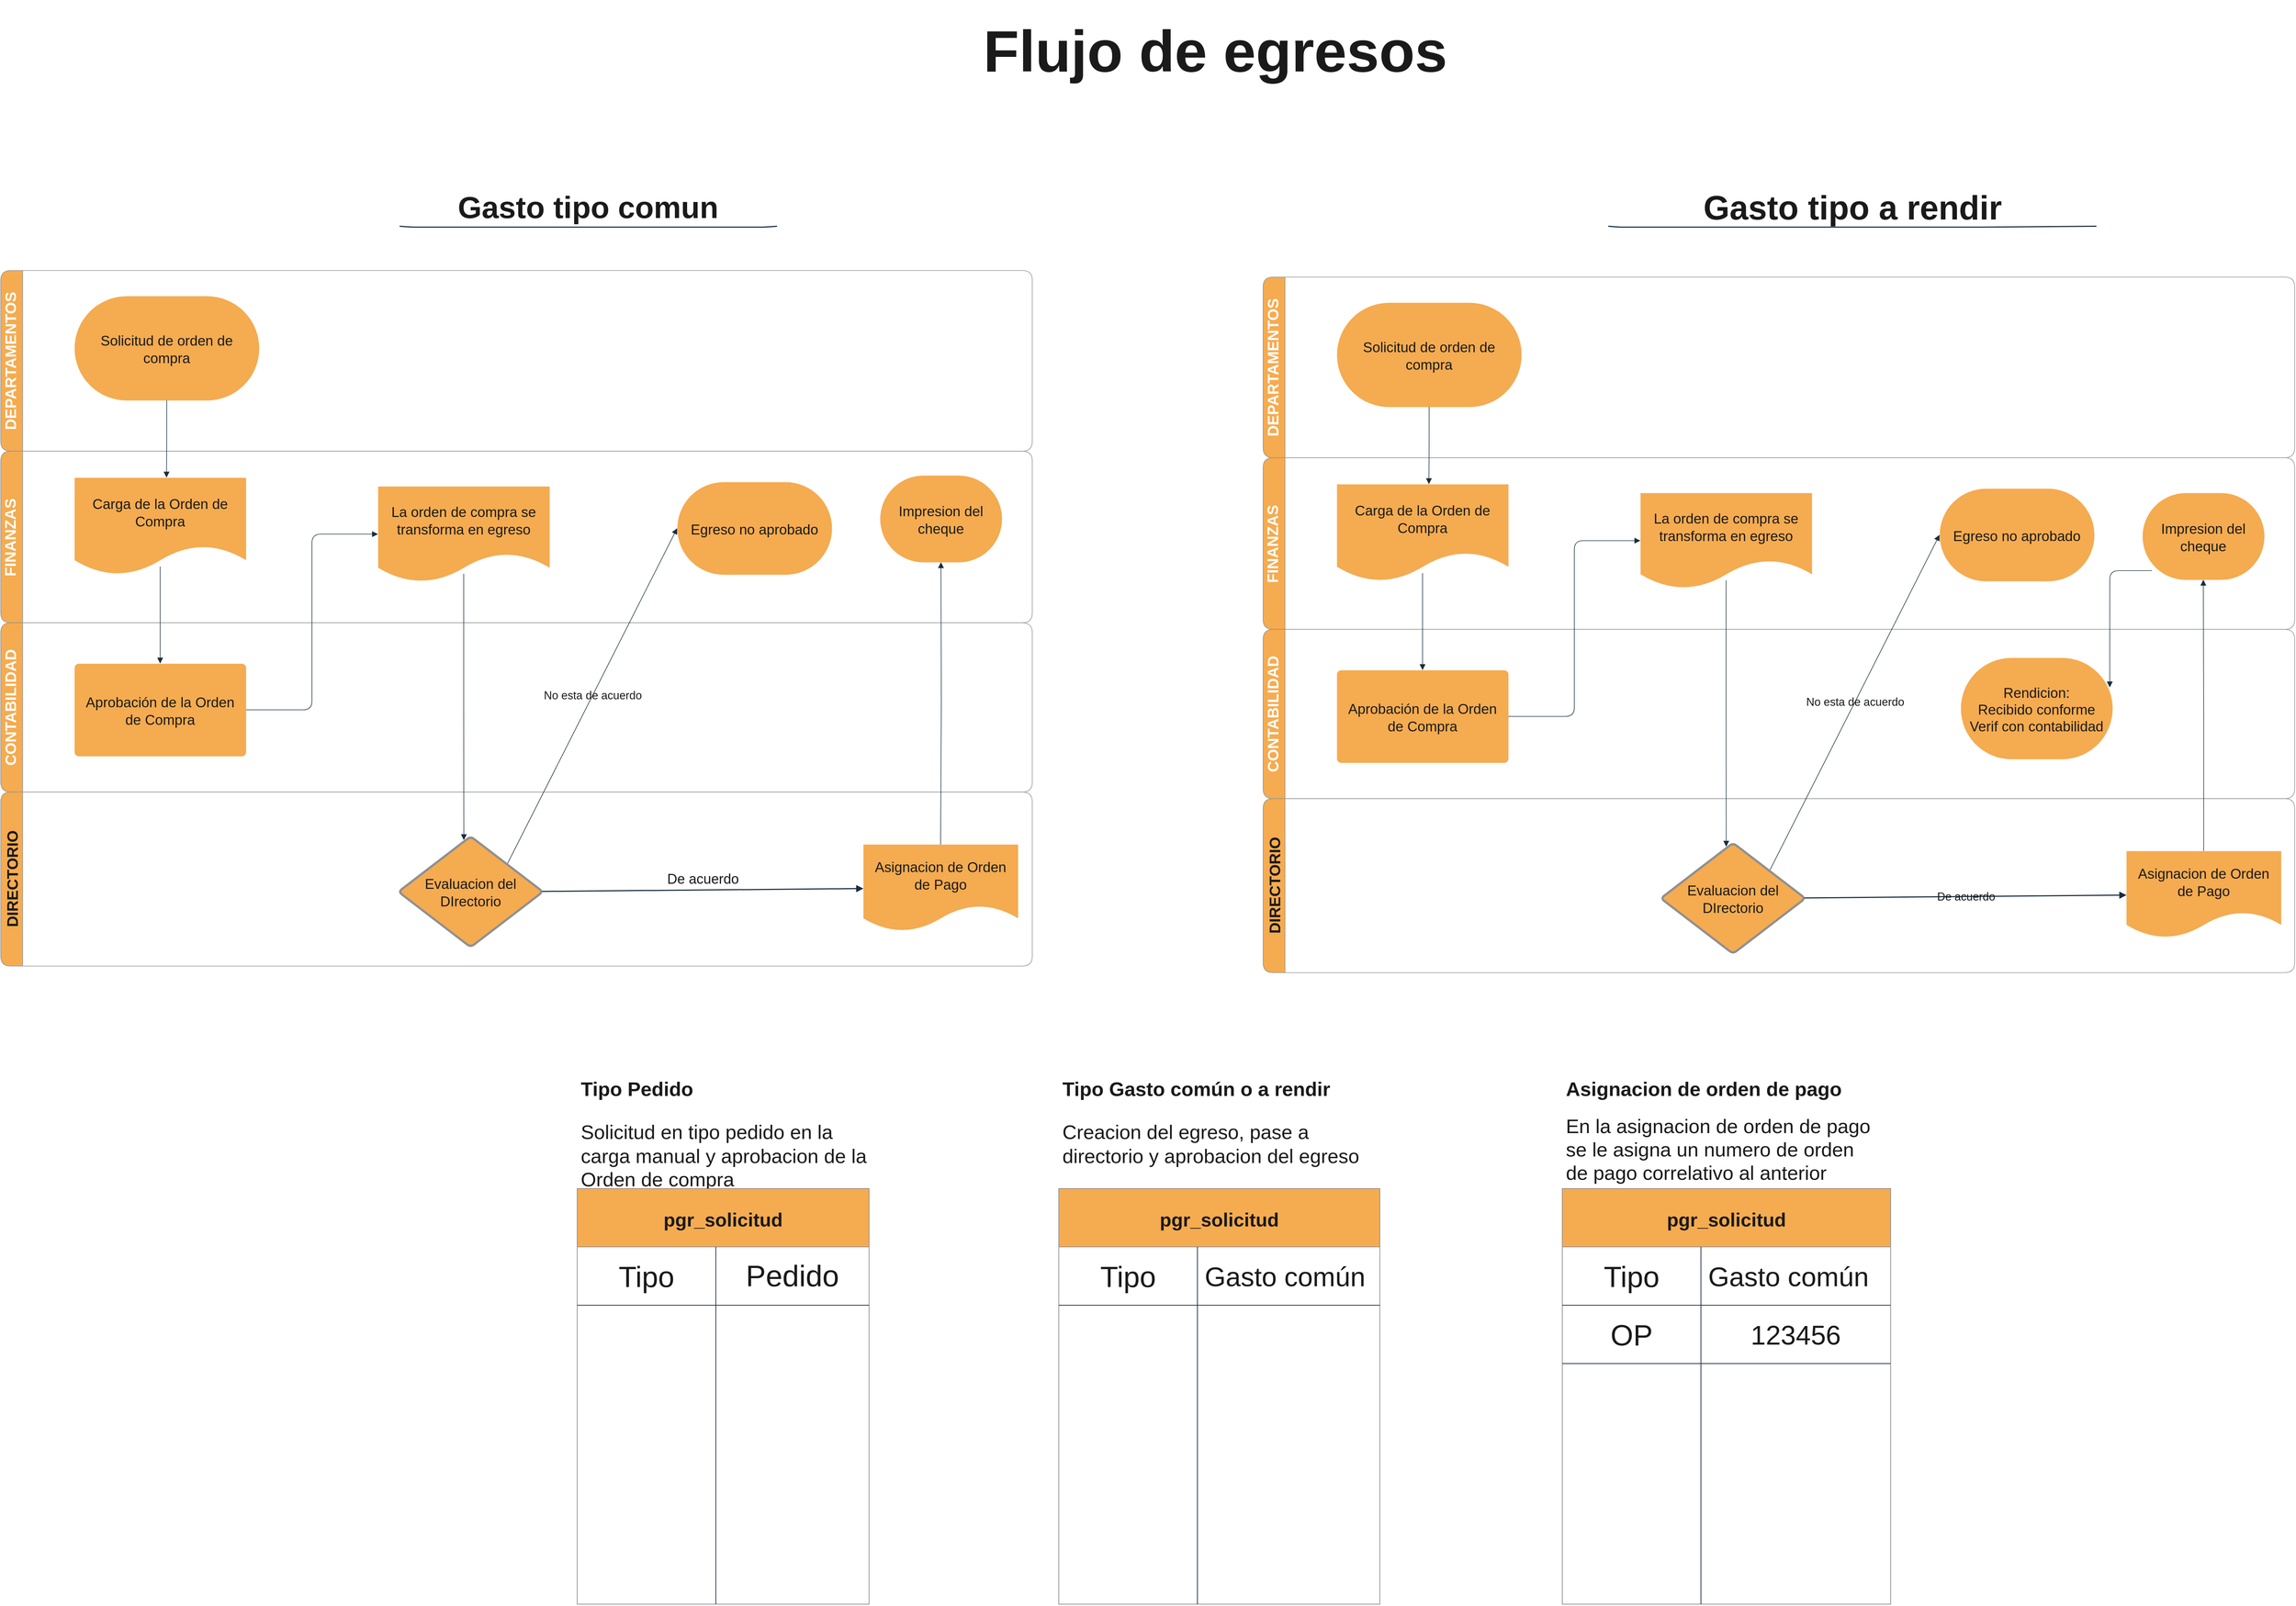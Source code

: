 <mxfile version="21.6.3" type="github">
  <diagram name="Página-1" id="BM4kuA0YTS-aY_uxuuMH">
    <mxGraphModel dx="2607" dy="1353" grid="1" gridSize="10" guides="1" tooltips="1" connect="1" arrows="1" fold="1" page="1" pageScale="1" pageWidth="3300" pageHeight="2339" math="0" shadow="0">
      <root>
        <mxCell id="0" />
        <mxCell id="1" parent="0" />
        <mxCell id="B9pSejlT_fcjAbJDnqTf-97" value="" style="html=1;jettySize=18;whiteSpace=wrap;fontSize=11.6;fontFamily=Helvetica;fontColor=default;strokeColor=#182E3E;strokeOpacity=100;strokeWidth=0.8;rounded=1;arcSize=24;edgeStyle=orthogonalEdgeStyle;startArrow=none;endArrow=block;endFill=1;exitX=0.5;exitY=0.994;exitPerimeter=0;entryX=0.5;entryY=0.994;entryPerimeter=0;lucidId=p99yn5SyXCI1;labelBackgroundColor=none;" parent="1" edge="1">
          <mxGeometry width="100" height="100" relative="1" as="geometry">
            <Array as="points" />
            <mxPoint x="430.5" y="1039.298" as="targetPoint" />
          </mxGeometry>
        </mxCell>
        <mxCell id="B9pSejlT_fcjAbJDnqTf-98" value="Saldo alto" style="text;html=1;resizable=0;labelBackgroundColor=none;align=center;verticalAlign=middle;fontColor=#1A1A1A;fontSize=11.6;rounded=1;" parent="B9pSejlT_fcjAbJDnqTf-97" vertex="1">
          <mxGeometry relative="1" as="geometry" />
        </mxCell>
        <UserObject label="Gasto tipo comun" placeholders="1" id="B9pSejlT_fcjAbJDnqTf-113">
          <mxCell style="html=1;overflow=block;blockSpacing=1;whiteSpace=wrap;fontSize=42;fontColor=#1A1A1A;fontStyle=1;align=center;spacingLeft=12;spacingRight=12;spacing=3.8;strokeOpacity=0;fillOpacity=0;rounded=1;absoluteArcSize=1;arcSize=12;fillColor=#F5AB50;strokeWidth=1.5;lucidId=.8Prr7tWxnag;labelBackgroundColor=none;strokeColor=#909090;" parent="1" vertex="1">
            <mxGeometry x="520" y="300" width="690" height="70" as="geometry" />
          </mxCell>
        </UserObject>
        <mxCell id="B9pSejlT_fcjAbJDnqTf-114" value="" style="html=1;jettySize=18;whiteSpace=wrap;fontSize=13;fontFamily=Helvetica;strokeColor=#182E3E;strokeOpacity=100;strokeWidth=1.5;rounded=1;startArrow=none;endArrow=none;exitX=0.012;exitY=0.967;exitPerimeter=0;entryX=0.988;entryY=0.967;entryPerimeter=0;lucidId=.8Pr2ppdx.L0;labelBackgroundColor=none;fontColor=default;" parent="1" edge="1">
          <mxGeometry width="100" height="100" relative="1" as="geometry">
            <Array as="points">
              <mxPoint x="622.5" y="361.31" generated="1" />
              <mxPoint x="1107.5" y="361.31" generated="1" />
            </Array>
            <mxPoint x="606.36" y="360.0" as="sourcePoint" />
            <mxPoint x="1123.64" y="360.0" as="targetPoint" />
          </mxGeometry>
        </mxCell>
        <mxCell id="B9pSejlT_fcjAbJDnqTf-120" value="" style="fillColor=none;strokeColor=none;pointerEvents=0;fontStyle=0;html=1;whiteSpace=wrap;container=1;collapsible=0;childLayout=stackLayout;resizeParent=1;dropTarget=0;horizontalStack=0;fontSize=13;spacing=0;strokeOpacity=100;fillOpacity=100;horizontal=0;strokeWidth=0.8;labelBackgroundColor=none;fontColor=#1A1A1A;rounded=1;" parent="1" vertex="1">
          <mxGeometry x="60" y="421" width="1413.676" height="953.902" isRotated="1" as="geometry" />
        </mxCell>
        <mxCell id="B9pSejlT_fcjAbJDnqTf-121" value="&lt;div style=&quot;display: flex; justify-content: center; text-align: center; align-items: baseline; font-size: 0; line-height: 1.25;margin-top: -2px;&quot;&gt;&lt;span&gt;&lt;span style=&quot;font-size:21.2px;color:#ffffff;font-weight: bold;text-transform: uppercase;&quot;&gt;DEPARTAMENTOS&lt;/span&gt;&lt;/span&gt;&lt;/div&gt;" style="swimlane;html=1;whiteSpace=wrap;container=1;connectable=0;collapsible=0;fontStyle=0;startSize=30;dropTarget=0;rounded=1;horizontal=0;overflow=block;blockSpacing=1;spacing=0;strokeColor=#909090;strokeOpacity=100;fillOpacity=100;fillColor=#F5AB50;strokeWidth=0.8;fontSize=13;labelBackgroundColor=none;fontColor=#1A1A1A;" parent="B9pSejlT_fcjAbJDnqTf-120" vertex="1">
          <mxGeometry width="1413.676" height="247.731" as="geometry" />
        </mxCell>
        <mxCell id="B9pSejlT_fcjAbJDnqTf-122" value="&lt;div style=&quot;display: flex; justify-content: center; text-align: center; align-items: baseline; font-size: 0; line-height: 1.25;margin-top: -2px;&quot;&gt;&lt;span&gt;&lt;span style=&quot;font-size:21.2px;color:#ffffff;font-weight: bold;text-transform: uppercase;&quot;&gt;FINANZAS&lt;/span&gt;&lt;/span&gt;&lt;/div&gt;" style="swimlane;html=1;whiteSpace=wrap;container=1;connectable=0;collapsible=0;fontStyle=0;startSize=30;dropTarget=0;rounded=1;horizontal=0;overflow=block;blockSpacing=1;spacing=0;strokeColor=#909090;strokeOpacity=100;fillOpacity=100;fillColor=#F5AB50;strokeWidth=0.8;fontSize=13;labelBackgroundColor=none;fontColor=#1A1A1A;" parent="B9pSejlT_fcjAbJDnqTf-120" vertex="1">
          <mxGeometry y="247.731" width="1413.676" height="235.39" as="geometry" />
        </mxCell>
        <mxCell id="B9pSejlT_fcjAbJDnqTf-123" value="&lt;div style=&quot;display: flex; justify-content: center; text-align: center; align-items: baseline; font-size: 0; line-height: 1.25;margin-top: -2px;&quot;&gt;&lt;span&gt;&lt;span style=&quot;font-size:21.2px;color:#ffffff;font-weight: bold;text-transform: uppercase;&quot;&gt;CONTABILIDAD&lt;/span&gt;&lt;/span&gt;&lt;/div&gt;" style="swimlane;html=1;whiteSpace=wrap;container=1;connectable=0;collapsible=0;fontStyle=0;startSize=30;dropTarget=0;rounded=1;horizontal=0;overflow=block;blockSpacing=1;spacing=0;strokeColor=#909090;strokeOpacity=100;fillOpacity=100;fillColor=#F5AB50;strokeWidth=0.8;fontSize=13;labelBackgroundColor=none;fontColor=#1A1A1A;" parent="B9pSejlT_fcjAbJDnqTf-120" vertex="1">
          <mxGeometry y="483.121" width="1413.676" height="232.121" as="geometry" />
        </mxCell>
        <mxCell id="B9pSejlT_fcjAbJDnqTf-124" value="DIRECTORIO" style="swimlane;html=1;whiteSpace=wrap;container=1;connectable=0;collapsible=0;startSize=30;dropTarget=0;rounded=1;horizontal=0;spacing=0;strokeColor=#909090;strokeOpacity=100;fillOpacity=100;fillColor=#F5AB50;strokeWidth=0.8;fontSize=21.2;fontColor=#1A1A1A;fontStyle=1;labelBackgroundColor=none;" parent="B9pSejlT_fcjAbJDnqTf-120" vertex="1">
          <mxGeometry y="715.243" width="1413.676" height="238.66" as="geometry" />
        </mxCell>
        <UserObject label="Solicitud de orden de compra" Notes="Para pasar debe de contar con 3 presupuestos, y factura a aprobar" id="B9pSejlT_fcjAbJDnqTf-125">
          <mxCell style="html=1;overflow=block;blockSpacing=1;whiteSpace=wrap;rounded=1;arcSize=50;fontSize=19.3;fontFamily=Helvetica;fontColor=#1A1A1A;align=center;spacingLeft=9.7;spacingRight=9.7;spacingTop=2.8;spacing=4.2;strokeOpacity=0;fillOpacity=100;fillColor=#F5AB50;strokeWidth=1.5;lucidId=p99yeNLxV9I7;labelBackgroundColor=none;strokeColor=#909090;" parent="1" vertex="1">
            <mxGeometry x="161" y="456" width="253" height="143" as="geometry" />
          </mxCell>
        </UserObject>
        <mxCell id="B9pSejlT_fcjAbJDnqTf-126" value="Carga de la Orden de Compra" style="html=1;overflow=block;blockSpacing=1;whiteSpace=wrap;shape=document;boundedLbl=1;fontSize=19.3;fontFamily=Helvetica;fontColor=#1A1A1A;spacingLeft=9.7;spacingRight=9.7;spacingTop=2.8;spacing=4.2;strokeOpacity=0;fillOpacity=100;rounded=1;absoluteArcSize=1;arcSize=12;fillColor=#F5AB50;strokeWidth=1.5;lucidId=p99y0ZCjTqhS;labelBackgroundColor=none;strokeColor=#909090;" parent="1" vertex="1">
          <mxGeometry x="161" y="705" width="235" height="133" as="geometry" />
        </mxCell>
        <mxCell id="B9pSejlT_fcjAbJDnqTf-127" value="Evaluacion del DIrectorio" style="html=1;overflow=block;blockSpacing=1;whiteSpace=wrap;rhombus;fontSize=19.3;fontFamily=Helvetica;fontColor=#1A1A1A;spacingLeft=9.7;spacingRight=9.7;spacingTop=2.8;spacing=4.2;strokeColor=#909090;strokeOpacity=100;fillOpacity=100;rounded=1;absoluteArcSize=1;arcSize=12;fillColor=#F5AB50;strokeWidth=3;lucidId=p99ytN0t~oAB;labelBackgroundColor=none;" parent="1" vertex="1">
          <mxGeometry x="605" y="1197" width="198" height="152" as="geometry" />
        </mxCell>
        <mxCell id="B9pSejlT_fcjAbJDnqTf-128" value="" style="html=1;jettySize=18;whiteSpace=wrap;fontSize=15.4;fontFamily=Helvetica;fontColor=default;strokeColor=#182E3E;strokeOpacity=100;strokeWidth=1.5;rounded=1;startArrow=none;endArrow=block;endFill=1;exitX=0.992;exitY=0.495;exitPerimeter=0;entryX=0;entryY=0.507;entryPerimeter=0;lucidId=p99y.5u4AHZ2;labelBackgroundColor=none;" parent="1" source="B9pSejlT_fcjAbJDnqTf-127" target="B9pSejlT_fcjAbJDnqTf-131" edge="1">
          <mxGeometry width="100" height="100" relative="1" as="geometry">
            <Array as="points" />
          </mxGeometry>
        </mxCell>
        <mxCell id="B9pSejlT_fcjAbJDnqTf-129" value="De acuerdo" style="text;html=1;resizable=0;labelBackgroundColor=none;align=center;verticalAlign=middle;fontColor=#1A1A1A;fontSize=19;rounded=1;" parent="B9pSejlT_fcjAbJDnqTf-128" vertex="1">
          <mxGeometry relative="1" as="geometry">
            <mxPoint y="-15" as="offset" />
          </mxGeometry>
        </mxCell>
        <UserObject label="La orden de compra se transforma en egreso" Notes="Hay que tener recibido conforme y ok de contabilidad " id="B9pSejlT_fcjAbJDnqTf-130">
          <mxCell style="html=1;overflow=block;blockSpacing=1;whiteSpace=wrap;shape=document;boundedLbl=1;fontSize=19.3;fontFamily=Helvetica;fontColor=#1A1A1A;spacingLeft=9.7;spacingRight=9.7;spacingTop=2.8;spacing=4.2;verticalAlign=middle;strokeOpacity=0;fillOpacity=100;rounded=1;absoluteArcSize=1;arcSize=12;fillColor=#F5AB50;strokeWidth=1.5;lucidId=p99yVHd~YKF~;labelBackgroundColor=none;strokeColor=#909090;" parent="1" vertex="1">
            <mxGeometry x="577" y="717" width="235" height="131" as="geometry" />
          </mxCell>
        </UserObject>
        <mxCell id="B9pSejlT_fcjAbJDnqTf-131" value="Asignacion de Orden de Pago" style="html=1;overflow=block;blockSpacing=1;whiteSpace=wrap;shape=document;boundedLbl=1;fontSize=19.3;fontFamily=Helvetica;fontColor=#1A1A1A;spacingLeft=9.7;spacingRight=9.7;spacingTop=2.8;spacing=4.2;strokeOpacity=0;fillOpacity=100;rounded=1;absoluteArcSize=1;arcSize=12;fillColor=#F5AB50;strokeWidth=1.5;lucidId=p99yWPF4IsCz;labelBackgroundColor=none;strokeColor=#909090;" parent="1" vertex="1">
          <mxGeometry x="1242" y="1208" width="212" height="119" as="geometry" />
        </mxCell>
        <mxCell id="B9pSejlT_fcjAbJDnqTf-132" value="" style="html=1;jettySize=18;whiteSpace=wrap;fontSize=13;fontFamily=Helvetica;strokeColor=#182E3E;strokeOpacity=100;strokeWidth=0.8;rounded=1;arcSize=16;curved=1;startArrow=none;endArrow=block;endFill=1;exitX=0.5;exitY=0;exitPerimeter=0;entryX=0.5;entryY=1;entryPerimeter=0;lucidId=p99yhhPAIMZ-;labelBackgroundColor=none;fontColor=default;" parent="1" source="B9pSejlT_fcjAbJDnqTf-131" target="B9pSejlT_fcjAbJDnqTf-133" edge="1">
          <mxGeometry width="100" height="100" relative="1" as="geometry">
            <Array as="points">
              <mxPoint x="1349" y="1020" />
              <mxPoint x="1349" y="1008" />
            </Array>
          </mxGeometry>
        </mxCell>
        <mxCell id="B9pSejlT_fcjAbJDnqTf-133" value="Impresion del cheque" style="html=1;overflow=block;blockSpacing=1;whiteSpace=wrap;rounded=1;arcSize=50;fontSize=19.3;fontFamily=Helvetica;fontColor=#1A1A1A;spacingLeft=9.7;spacingRight=9.7;spacingTop=2.8;spacing=4.2;strokeOpacity=0;fillOpacity=100;fillColor=#F5AB50;strokeWidth=1.5;lucidId=p99yINOIy-yY;labelBackgroundColor=none;strokeColor=#909090;" parent="1" vertex="1">
          <mxGeometry x="1265" y="702" width="167" height="119" as="geometry" />
        </mxCell>
        <mxCell id="B9pSejlT_fcjAbJDnqTf-134" value="" style="html=1;jettySize=18;whiteSpace=wrap;fontSize=13;fontFamily=Helvetica;strokeColor=#182E3E;strokeOpacity=100;strokeWidth=0.8;rounded=1;startArrow=none;endArrow=block;endFill=1;exitX=0.756;exitY=0.243;exitPerimeter=0;entryX=0;entryY=0.5;entryPerimeter=0;lucidId=p99yGDmbDCjA;labelBackgroundColor=none;fontColor=default;" parent="1" source="B9pSejlT_fcjAbJDnqTf-127" target="B9pSejlT_fcjAbJDnqTf-136" edge="1">
          <mxGeometry width="100" height="100" relative="1" as="geometry">
            <Array as="points" />
          </mxGeometry>
        </mxCell>
        <mxCell id="B9pSejlT_fcjAbJDnqTf-135" value="No esta de acuerdo" style="text;html=1;resizable=0;labelBackgroundColor=none;align=center;verticalAlign=middle;fontColor=#1A1A1A;fontSize=15.4;rounded=1;" parent="B9pSejlT_fcjAbJDnqTf-134" vertex="1">
          <mxGeometry relative="1" as="geometry" />
        </mxCell>
        <mxCell id="B9pSejlT_fcjAbJDnqTf-136" value="Egreso no aprobado" style="html=1;overflow=block;blockSpacing=1;whiteSpace=wrap;rounded=1;arcSize=50;fontSize=19.3;fontFamily=Helvetica;fontColor=#1A1A1A;spacingLeft=9.7;spacingRight=9.7;spacingTop=2.8;spacing=4.2;strokeOpacity=0;fillOpacity=100;fillColor=#F5AB50;strokeWidth=1.5;lucidId=p99yQvgBgJ6O;labelBackgroundColor=none;strokeColor=#909090;" parent="1" vertex="1">
          <mxGeometry x="987" y="711" width="212" height="127" as="geometry" />
        </mxCell>
        <UserObject label="Aprobación de la Orden de Compra" Notes="Se envia por correo al proveedor la OC" id="B9pSejlT_fcjAbJDnqTf-137">
          <mxCell style="html=1;overflow=block;blockSpacing=1;whiteSpace=wrap;fontSize=19.3;fontFamily=Helvetica;fontColor=#1A1A1A;spacingLeft=9.7;spacingRight=9.7;spacingTop=2.8;spacing=4.2;strokeOpacity=0;fillOpacity=100;rounded=1;absoluteArcSize=1;arcSize=12;fillColor=#F5AB50;strokeWidth=1.5;lucidId=ZiQrokKW4dhi;labelBackgroundColor=none;strokeColor=#909090;" parent="1" vertex="1">
            <mxGeometry x="161" y="960" width="235" height="127" as="geometry" />
          </mxCell>
        </UserObject>
        <mxCell id="B9pSejlT_fcjAbJDnqTf-138" value="" style="html=1;jettySize=18;whiteSpace=wrap;fontSize=13;strokeColor=#182E3E;strokeOpacity=100;strokeWidth=0.8;rounded=1;arcSize=24;edgeStyle=orthogonalEdgeStyle;startArrow=none;endArrow=block;endFill=1;exitX=0.5;exitY=1;exitPerimeter=0;entryX=0.537;entryY=0;entryPerimeter=0;lucidId=Cu4dXSWrBbjI;labelBackgroundColor=none;fontColor=default;" parent="1" source="B9pSejlT_fcjAbJDnqTf-125" target="B9pSejlT_fcjAbJDnqTf-126" edge="1">
          <mxGeometry width="100" height="100" relative="1" as="geometry">
            <Array as="points" />
          </mxGeometry>
        </mxCell>
        <mxCell id="B9pSejlT_fcjAbJDnqTf-139" value="" style="html=1;jettySize=18;whiteSpace=wrap;fontSize=13;strokeColor=#182E3E;strokeOpacity=100;strokeWidth=0.8;rounded=1;arcSize=24;edgeStyle=orthogonalEdgeStyle;startArrow=none;endArrow=block;endFill=1;exitX=0.5;exitY=0.915;exitPerimeter=0;entryX=0.453;entryY=0.034;entryPerimeter=0;lucidId=QJ4dRxoXkJEd;labelBackgroundColor=none;fontColor=default;" parent="1" source="B9pSejlT_fcjAbJDnqTf-130" target="B9pSejlT_fcjAbJDnqTf-127" edge="1">
          <mxGeometry width="100" height="100" relative="1" as="geometry">
            <Array as="points" />
          </mxGeometry>
        </mxCell>
        <mxCell id="B9pSejlT_fcjAbJDnqTf-140" value="" style="html=1;jettySize=18;whiteSpace=wrap;fontSize=13;strokeColor=#182E3E;strokeOpacity=100;strokeWidth=0.8;rounded=1;arcSize=24;edgeStyle=orthogonalEdgeStyle;startArrow=none;endArrow=block;endFill=1;exitX=0.5;exitY=0.916;exitPerimeter=0;entryX=0.5;entryY=0;entryPerimeter=0;lucidId=_J4dIzFrLmht;labelBackgroundColor=none;fontColor=default;" parent="1" source="B9pSejlT_fcjAbJDnqTf-126" target="B9pSejlT_fcjAbJDnqTf-137" edge="1">
          <mxGeometry width="100" height="100" relative="1" as="geometry">
            <Array as="points" />
          </mxGeometry>
        </mxCell>
        <mxCell id="B9pSejlT_fcjAbJDnqTf-141" value="" style="html=1;jettySize=18;whiteSpace=wrap;fontSize=13;strokeColor=#182E3E;strokeOpacity=100;strokeWidth=0.8;rounded=1;arcSize=24;edgeStyle=orthogonalEdgeStyle;startArrow=none;endArrow=block;endFill=1;exitX=1;exitY=0.5;exitPerimeter=0;entryX=0;entryY=0.5;entryPerimeter=0;lucidId=sS4d5d~TDEgG;labelBackgroundColor=none;fontColor=default;" parent="1" source="B9pSejlT_fcjAbJDnqTf-137" target="B9pSejlT_fcjAbJDnqTf-130" edge="1">
          <mxGeometry width="100" height="100" relative="1" as="geometry">
            <Array as="points" />
          </mxGeometry>
        </mxCell>
        <UserObject label="Gasto tipo a rendir" placeholders="1" id="B9pSejlT_fcjAbJDnqTf-192">
          <mxCell style="html=1;overflow=block;blockSpacing=1;whiteSpace=wrap;fontSize=46;fontColor=#1A1A1A;fontStyle=1;align=center;spacingLeft=12;spacingRight=12;spacing=3.8;strokeOpacity=0;fillOpacity=0;rounded=1;absoluteArcSize=1;arcSize=12;fillColor=#F5AB50;strokeWidth=1.5;lucidId=.8Prr7tWxnag;labelBackgroundColor=none;strokeColor=#909090;" parent="1" vertex="1">
            <mxGeometry x="2254.5" y="300" width="685.5" height="70" as="geometry" />
          </mxCell>
        </UserObject>
        <mxCell id="B9pSejlT_fcjAbJDnqTf-193" value="" style="html=1;jettySize=18;whiteSpace=wrap;fontSize=13;fontFamily=Helvetica;strokeColor=#182E3E;strokeOpacity=100;strokeWidth=1.5;rounded=1;startArrow=none;endArrow=none;exitX=0.012;exitY=0.967;exitPerimeter=0;entryX=0.988;entryY=0.967;entryPerimeter=0;lucidId=.8Pr2ppdx.L0;labelBackgroundColor=none;fontColor=default;" parent="1" edge="1">
          <mxGeometry width="100" height="100" relative="1" as="geometry">
            <Array as="points">
              <mxPoint x="2277" y="361.31" generated="1" />
              <mxPoint x="2762" y="361.31" generated="1" />
            </Array>
            <mxPoint x="2262.726" y="360.0" as="sourcePoint" />
            <mxPoint x="2931.774" y="360.0" as="targetPoint" />
          </mxGeometry>
        </mxCell>
        <mxCell id="B9pSejlT_fcjAbJDnqTf-217" value="" style="fillColor=none;strokeColor=none;pointerEvents=0;fontStyle=0;html=1;whiteSpace=wrap;container=1;collapsible=0;childLayout=stackLayout;resizeParent=1;dropTarget=0;horizontalStack=0;fontSize=13;spacing=0;strokeOpacity=100;fillOpacity=100;horizontal=0;strokeWidth=0.8;labelBackgroundColor=none;fontColor=#1A1A1A;rounded=1;" parent="1" vertex="1">
          <mxGeometry x="1790" y="430" width="1413.676" height="953.902" isRotated="1" as="geometry" />
        </mxCell>
        <mxCell id="B9pSejlT_fcjAbJDnqTf-218" value="&lt;div style=&quot;display: flex; justify-content: center; text-align: center; align-items: baseline; font-size: 0; line-height: 1.25;margin-top: -2px;&quot;&gt;&lt;span&gt;&lt;span style=&quot;font-size:21.2px;color:#ffffff;font-weight: bold;text-transform: uppercase;&quot;&gt;DEPARTAMENTOS&lt;/span&gt;&lt;/span&gt;&lt;/div&gt;" style="swimlane;html=1;whiteSpace=wrap;container=1;connectable=0;collapsible=0;fontStyle=0;startSize=30;dropTarget=0;rounded=1;horizontal=0;overflow=block;blockSpacing=1;spacing=0;strokeColor=#909090;strokeOpacity=100;fillOpacity=100;fillColor=#F5AB50;strokeWidth=0.8;fontSize=13;labelBackgroundColor=none;fontColor=#1A1A1A;" parent="B9pSejlT_fcjAbJDnqTf-217" vertex="1">
          <mxGeometry width="1413.676" height="247.731" as="geometry" />
        </mxCell>
        <mxCell id="B9pSejlT_fcjAbJDnqTf-219" value="&lt;div style=&quot;display: flex; justify-content: center; text-align: center; align-items: baseline; font-size: 0; line-height: 1.25;margin-top: -2px;&quot;&gt;&lt;span&gt;&lt;span style=&quot;font-size:21.2px;color:#ffffff;font-weight: bold;text-transform: uppercase;&quot;&gt;FINANZAS&lt;/span&gt;&lt;/span&gt;&lt;/div&gt;" style="swimlane;html=1;whiteSpace=wrap;container=1;connectable=0;collapsible=0;fontStyle=0;startSize=30;dropTarget=0;rounded=1;horizontal=0;overflow=block;blockSpacing=1;spacing=0;strokeColor=#909090;strokeOpacity=100;fillOpacity=100;fillColor=#F5AB50;strokeWidth=0.8;fontSize=13;labelBackgroundColor=none;fontColor=#1A1A1A;" parent="B9pSejlT_fcjAbJDnqTf-217" vertex="1">
          <mxGeometry y="247.731" width="1413.676" height="235.39" as="geometry" />
        </mxCell>
        <mxCell id="B9pSejlT_fcjAbJDnqTf-220" value="&lt;div style=&quot;display: flex; justify-content: center; text-align: center; align-items: baseline; font-size: 0; line-height: 1.25;margin-top: -2px;&quot;&gt;&lt;span&gt;&lt;span style=&quot;font-size:21.2px;color:#ffffff;font-weight: bold;text-transform: uppercase;&quot;&gt;CONTABILIDAD&lt;/span&gt;&lt;/span&gt;&lt;/div&gt;" style="swimlane;html=1;whiteSpace=wrap;container=1;connectable=0;collapsible=0;fontStyle=0;startSize=30;dropTarget=0;rounded=1;horizontal=0;overflow=block;blockSpacing=1;spacing=0;strokeColor=#909090;strokeOpacity=100;fillOpacity=100;fillColor=#F5AB50;strokeWidth=0.8;fontSize=13;labelBackgroundColor=none;fontColor=#1A1A1A;" parent="B9pSejlT_fcjAbJDnqTf-217" vertex="1">
          <mxGeometry y="483.121" width="1413.676" height="232.121" as="geometry" />
        </mxCell>
        <mxCell id="B9pSejlT_fcjAbJDnqTf-221" value="DIRECTORIO" style="swimlane;html=1;whiteSpace=wrap;container=1;connectable=0;collapsible=0;startSize=30;dropTarget=0;rounded=1;horizontal=0;spacing=0;strokeColor=#909090;strokeOpacity=100;fillOpacity=100;fillColor=#F5AB50;strokeWidth=0.8;fontSize=21.2;fontColor=#1A1A1A;fontStyle=1;labelBackgroundColor=none;" parent="B9pSejlT_fcjAbJDnqTf-217" vertex="1">
          <mxGeometry y="715.243" width="1413.676" height="238.66" as="geometry" />
        </mxCell>
        <mxCell id="B9pSejlT_fcjAbJDnqTf-222" value="Solicitud de orden de compra" style="html=1;overflow=block;blockSpacing=1;whiteSpace=wrap;rounded=1;arcSize=50;fontSize=19.3;fontFamily=Helvetica;fontColor=#1A1A1A;align=center;spacingLeft=9.7;spacingRight=9.7;spacingTop=2.8;spacing=4.2;strokeOpacity=0;fillOpacity=100;fillColor=#F5AB50;strokeWidth=1.5;lucidId=ka5d9wYtZlGJ;labelBackgroundColor=none;strokeColor=#909090;" parent="1" vertex="1">
          <mxGeometry x="1891" y="465" width="253" height="143" as="geometry" />
        </mxCell>
        <mxCell id="B9pSejlT_fcjAbJDnqTf-223" value="Carga de la Orden de Compra" style="html=1;overflow=block;blockSpacing=1;whiteSpace=wrap;shape=document;boundedLbl=1;fontSize=19.3;fontFamily=Helvetica;fontColor=#1A1A1A;spacingLeft=9.7;spacingRight=9.7;spacingTop=2.8;spacing=4.2;strokeOpacity=0;fillOpacity=100;rounded=1;absoluteArcSize=1;arcSize=12;fillColor=#F5AB50;strokeWidth=1.5;lucidId=ka5djt6TdxmS;labelBackgroundColor=none;strokeColor=#909090;" parent="1" vertex="1">
          <mxGeometry x="1891" y="714" width="235" height="133" as="geometry" />
        </mxCell>
        <mxCell id="B9pSejlT_fcjAbJDnqTf-224" value="Evaluacion del DIrectorio" style="html=1;overflow=block;blockSpacing=1;whiteSpace=wrap;rhombus;fontSize=19.3;fontFamily=Helvetica;fontColor=#1A1A1A;spacingLeft=9.7;spacingRight=9.7;spacingTop=2.8;spacing=4.2;strokeColor=#909090;strokeOpacity=100;fillOpacity=100;rounded=1;absoluteArcSize=1;arcSize=12;fillColor=#F5AB50;strokeWidth=3;lucidId=ka5dFKkSbKWZ;labelBackgroundColor=none;" parent="1" vertex="1">
          <mxGeometry x="2335" y="1206" width="198" height="152" as="geometry" />
        </mxCell>
        <mxCell id="B9pSejlT_fcjAbJDnqTf-225" value="" style="html=1;jettySize=18;whiteSpace=wrap;fontSize=15.4;fontFamily=Helvetica;fontColor=default;strokeColor=#182E3E;strokeOpacity=100;strokeWidth=1.5;rounded=1;startArrow=none;endArrow=block;endFill=1;exitX=0.992;exitY=0.495;exitPerimeter=0;entryX=0;entryY=0.507;entryPerimeter=0;lucidId=ka5dUTxDtGCu;labelBackgroundColor=none;" parent="1" source="B9pSejlT_fcjAbJDnqTf-224" target="B9pSejlT_fcjAbJDnqTf-228" edge="1">
          <mxGeometry width="100" height="100" relative="1" as="geometry">
            <Array as="points" />
          </mxGeometry>
        </mxCell>
        <mxCell id="B9pSejlT_fcjAbJDnqTf-226" value="De acuerdo" style="text;html=1;resizable=0;labelBackgroundColor=none;align=center;verticalAlign=middle;fontColor=#1A1A1A;fontSize=15.4;rounded=1;" parent="B9pSejlT_fcjAbJDnqTf-225" vertex="1">
          <mxGeometry relative="1" as="geometry" />
        </mxCell>
        <mxCell id="B9pSejlT_fcjAbJDnqTf-227" value="La orden de compra se transforma en egreso" style="html=1;overflow=block;blockSpacing=1;whiteSpace=wrap;shape=document;boundedLbl=1;fontSize=19.3;fontFamily=Helvetica;fontColor=#1A1A1A;spacingLeft=9.7;spacingRight=9.7;spacingTop=2.8;spacing=4.2;verticalAlign=middle;strokeOpacity=0;fillOpacity=100;rounded=1;absoluteArcSize=1;arcSize=12;fillColor=#F5AB50;strokeWidth=1.5;lucidId=ka5dL1mzlTvB;labelBackgroundColor=none;strokeColor=#909090;" parent="1" vertex="1">
          <mxGeometry x="2307" y="726" width="235" height="131" as="geometry" />
        </mxCell>
        <mxCell id="B9pSejlT_fcjAbJDnqTf-228" value="Asignacion de Orden de Pago" style="html=1;overflow=block;blockSpacing=1;whiteSpace=wrap;shape=document;boundedLbl=1;fontSize=19.3;fontFamily=Helvetica;fontColor=#1A1A1A;spacingLeft=9.7;spacingRight=9.7;spacingTop=2.8;spacing=4.2;strokeOpacity=0;fillOpacity=100;rounded=1;absoluteArcSize=1;arcSize=12;fillColor=#F5AB50;strokeWidth=1.5;lucidId=ka5d6x4eADY4;labelBackgroundColor=none;strokeColor=#909090;" parent="1" vertex="1">
          <mxGeometry x="2973" y="1217" width="212" height="119" as="geometry" />
        </mxCell>
        <mxCell id="B9pSejlT_fcjAbJDnqTf-229" value="" style="html=1;jettySize=18;whiteSpace=wrap;fontSize=13;fontFamily=Helvetica;strokeColor=#182E3E;strokeOpacity=100;strokeWidth=0.8;rounded=1;arcSize=16;curved=1;startArrow=none;endArrow=block;endFill=1;exitX=0.5;exitY=0;exitPerimeter=0;entryX=0.5;entryY=1;entryPerimeter=0;lucidId=ka5d6BiYFQF8;labelBackgroundColor=none;fontColor=default;" parent="1" source="B9pSejlT_fcjAbJDnqTf-228" target="B9pSejlT_fcjAbJDnqTf-230" edge="1">
          <mxGeometry width="100" height="100" relative="1" as="geometry">
            <Array as="points">
              <mxPoint x="3079" y="1029" />
              <mxPoint x="3079" y="1032" />
            </Array>
          </mxGeometry>
        </mxCell>
        <mxCell id="B9pSejlT_fcjAbJDnqTf-230" value="Impresion del cheque" style="html=1;overflow=block;blockSpacing=1;whiteSpace=wrap;rounded=1;arcSize=50;fontSize=19.3;fontFamily=Helvetica;fontColor=#1A1A1A;spacingLeft=9.7;spacingRight=9.7;spacingTop=2.8;spacing=4.2;strokeOpacity=0;fillOpacity=100;fillColor=#F5AB50;strokeWidth=1.5;lucidId=ka5dFesue79G;labelBackgroundColor=none;strokeColor=#909090;" parent="1" vertex="1">
          <mxGeometry x="2995" y="726" width="167" height="119" as="geometry" />
        </mxCell>
        <mxCell id="B9pSejlT_fcjAbJDnqTf-231" value="" style="html=1;jettySize=18;whiteSpace=wrap;fontSize=13;fontFamily=Helvetica;strokeColor=#182E3E;strokeOpacity=100;strokeWidth=0.8;rounded=1;startArrow=none;endArrow=block;endFill=1;exitX=0.756;exitY=0.243;exitPerimeter=0;entryX=0;entryY=0.5;entryPerimeter=0;lucidId=ka5d.jD2YYYY;labelBackgroundColor=none;fontColor=default;" parent="1" source="B9pSejlT_fcjAbJDnqTf-224" target="B9pSejlT_fcjAbJDnqTf-233" edge="1">
          <mxGeometry width="100" height="100" relative="1" as="geometry">
            <Array as="points" />
          </mxGeometry>
        </mxCell>
        <mxCell id="B9pSejlT_fcjAbJDnqTf-232" value="No esta de acuerdo" style="text;html=1;resizable=0;labelBackgroundColor=none;align=center;verticalAlign=middle;fontColor=#1A1A1A;fontSize=15.4;rounded=1;" parent="B9pSejlT_fcjAbJDnqTf-231" vertex="1">
          <mxGeometry relative="1" as="geometry" />
        </mxCell>
        <mxCell id="B9pSejlT_fcjAbJDnqTf-233" value="Egreso no aprobado" style="html=1;overflow=block;blockSpacing=1;whiteSpace=wrap;rounded=1;arcSize=50;fontSize=19.3;fontFamily=Helvetica;fontColor=#1A1A1A;spacingLeft=9.7;spacingRight=9.7;spacingTop=2.8;spacing=4.2;strokeOpacity=0;fillOpacity=100;fillColor=#F5AB50;strokeWidth=1.5;lucidId=ka5dtEJTBdxj;labelBackgroundColor=none;strokeColor=#909090;" parent="1" vertex="1">
          <mxGeometry x="2717" y="720" width="212" height="127" as="geometry" />
        </mxCell>
        <UserObject label="Aprobación de la Orden de Compra" Notes="Se envia por correo al proveedor la OC" id="B9pSejlT_fcjAbJDnqTf-234">
          <mxCell style="html=1;overflow=block;blockSpacing=1;whiteSpace=wrap;fontSize=19.3;fontFamily=Helvetica;fontColor=#1A1A1A;spacingLeft=9.7;spacingRight=9.7;spacingTop=2.8;spacing=4.2;strokeOpacity=0;fillOpacity=100;rounded=1;absoluteArcSize=1;arcSize=12;fillColor=#F5AB50;strokeWidth=1.5;lucidId=ka5dvHGcZF1.;labelBackgroundColor=none;strokeColor=#909090;" parent="1" vertex="1">
            <mxGeometry x="1891" y="969" width="235" height="127" as="geometry" />
          </mxCell>
        </UserObject>
        <mxCell id="B9pSejlT_fcjAbJDnqTf-235" value="" style="html=1;jettySize=18;whiteSpace=wrap;fontSize=13;strokeColor=#182E3E;strokeOpacity=100;strokeWidth=0.8;rounded=1;arcSize=24;edgeStyle=orthogonalEdgeStyle;startArrow=none;endArrow=block;endFill=1;exitX=0.5;exitY=1;exitPerimeter=0;entryX=0.537;entryY=0;entryPerimeter=0;lucidId=ka5dcFIAcDL7;labelBackgroundColor=none;fontColor=default;" parent="1" source="B9pSejlT_fcjAbJDnqTf-222" target="B9pSejlT_fcjAbJDnqTf-223" edge="1">
          <mxGeometry width="100" height="100" relative="1" as="geometry">
            <Array as="points" />
          </mxGeometry>
        </mxCell>
        <mxCell id="B9pSejlT_fcjAbJDnqTf-236" value="" style="html=1;jettySize=18;whiteSpace=wrap;fontSize=13;strokeColor=#182E3E;strokeOpacity=100;strokeWidth=0.8;rounded=1;arcSize=24;edgeStyle=orthogonalEdgeStyle;startArrow=none;endArrow=block;endFill=1;exitX=0.5;exitY=0.915;exitPerimeter=0;entryX=0.453;entryY=0.034;entryPerimeter=0;lucidId=ka5dBM9vSJku;labelBackgroundColor=none;fontColor=default;" parent="1" source="B9pSejlT_fcjAbJDnqTf-227" target="B9pSejlT_fcjAbJDnqTf-224" edge="1">
          <mxGeometry width="100" height="100" relative="1" as="geometry">
            <Array as="points" />
          </mxGeometry>
        </mxCell>
        <mxCell id="B9pSejlT_fcjAbJDnqTf-237" value="" style="html=1;jettySize=18;whiteSpace=wrap;fontSize=13;strokeColor=#182E3E;strokeOpacity=100;strokeWidth=0.8;rounded=1;arcSize=24;edgeStyle=orthogonalEdgeStyle;startArrow=none;endArrow=block;endFill=1;exitX=0.5;exitY=0.916;exitPerimeter=0;entryX=0.5;entryY=0;entryPerimeter=0;lucidId=ka5dkbNgFvqn;labelBackgroundColor=none;fontColor=default;" parent="1" source="B9pSejlT_fcjAbJDnqTf-223" target="B9pSejlT_fcjAbJDnqTf-234" edge="1">
          <mxGeometry width="100" height="100" relative="1" as="geometry">
            <Array as="points" />
          </mxGeometry>
        </mxCell>
        <mxCell id="B9pSejlT_fcjAbJDnqTf-238" value="" style="html=1;jettySize=18;whiteSpace=wrap;fontSize=13;strokeColor=#182E3E;strokeOpacity=100;strokeWidth=0.8;rounded=1;arcSize=24;edgeStyle=orthogonalEdgeStyle;startArrow=none;endArrow=block;endFill=1;exitX=1;exitY=0.5;exitPerimeter=0;entryX=0;entryY=0.5;entryPerimeter=0;lucidId=ka5dOr5uc2ou;labelBackgroundColor=none;fontColor=default;" parent="1" source="B9pSejlT_fcjAbJDnqTf-234" target="B9pSejlT_fcjAbJDnqTf-227" edge="1">
          <mxGeometry width="100" height="100" relative="1" as="geometry">
            <Array as="points" />
          </mxGeometry>
        </mxCell>
        <mxCell id="B9pSejlT_fcjAbJDnqTf-239" value="Rendicion:&#xa;Recibido conforme&#xa;Verif con contabilidad" style="html=1;overflow=block;blockSpacing=1;whiteSpace=wrap;rounded=1;arcSize=50;fontSize=19.3;fontColor=#1A1A1A;align=center;spacingLeft=9.7;spacingRight=9.7;spacingTop=2.8;spacing=3.8;strokeOpacity=0;fillOpacity=100;fillColor=#F5AB50;strokeWidth=1.5;lucidId=Ff5dxjVYEa8h;labelBackgroundColor=none;strokeColor=#909090;" parent="1" vertex="1">
          <mxGeometry x="2746" y="952" width="208" height="139" as="geometry" />
        </mxCell>
        <mxCell id="B9pSejlT_fcjAbJDnqTf-240" value="" style="html=1;jettySize=18;whiteSpace=wrap;fontSize=13;strokeColor=#182E3E;strokeOpacity=100;strokeWidth=0.8;rounded=1;arcSize=24;edgeStyle=orthogonalEdgeStyle;startArrow=none;endArrow=block;endFill=1;exitX=0.078;exitY=0.896;exitPerimeter=0;entryX=0.982;entryY=0.293;entryPerimeter=0;lucidId=th5dJfowrb3~;labelBackgroundColor=none;fontColor=default;" parent="1" source="B9pSejlT_fcjAbJDnqTf-230" target="B9pSejlT_fcjAbJDnqTf-239" edge="1">
          <mxGeometry width="100" height="100" relative="1" as="geometry">
            <Array as="points" />
          </mxGeometry>
        </mxCell>
        <mxCell id="B9pSejlT_fcjAbJDnqTf-300" value="" style="group" parent="1" vertex="1" connectable="0">
          <mxGeometry x="1510" y="1680" width="440" height="570" as="geometry" />
        </mxCell>
        <mxCell id="B9pSejlT_fcjAbJDnqTf-287" value="pgr_solicitud" style="swimlane;strokeColor=#909090;fontColor=#1A1A1A;fillColor=#F5AB50;fontSize=26;startSize=80;" parent="B9pSejlT_fcjAbJDnqTf-300" vertex="1">
          <mxGeometry width="440" height="570" as="geometry" />
        </mxCell>
        <mxCell id="B9pSejlT_fcjAbJDnqTf-288" value="" style="endArrow=none;html=1;rounded=0;strokeColor=#182E3E;fontColor=#1A1A1A;" parent="B9pSejlT_fcjAbJDnqTf-287" edge="1">
          <mxGeometry width="50" height="50" relative="1" as="geometry">
            <mxPoint x="190" y="570" as="sourcePoint" />
            <mxPoint x="190" y="80" as="targetPoint" />
          </mxGeometry>
        </mxCell>
        <mxCell id="B9pSejlT_fcjAbJDnqTf-289" value="Tipo" style="text;html=1;strokeColor=none;fillColor=none;align=center;verticalAlign=middle;whiteSpace=wrap;rounded=0;fontColor=#1A1A1A;fontSize=40;" parent="B9pSejlT_fcjAbJDnqTf-287" vertex="1">
          <mxGeometry y="80" width="190" height="80" as="geometry" />
        </mxCell>
        <mxCell id="B9pSejlT_fcjAbJDnqTf-290" value="&lt;font style=&quot;font-size: 37px;&quot;&gt;Gasto común&lt;/font&gt;" style="text;html=1;strokeColor=none;fillColor=none;align=center;verticalAlign=middle;whiteSpace=wrap;rounded=0;fontColor=#1A1A1A;fontSize=41;" parent="B9pSejlT_fcjAbJDnqTf-287" vertex="1">
          <mxGeometry x="180" y="80" width="260" height="80" as="geometry" />
        </mxCell>
        <mxCell id="B9pSejlT_fcjAbJDnqTf-291" value="" style="endArrow=none;html=1;rounded=0;strokeColor=#182E3E;fontColor=#1A1A1A;exitX=1;exitY=1;exitDx=0;exitDy=0;" parent="B9pSejlT_fcjAbJDnqTf-300" source="B9pSejlT_fcjAbJDnqTf-290" edge="1">
          <mxGeometry width="50" height="50" relative="1" as="geometry">
            <mxPoint x="400" y="160" as="sourcePoint" />
            <mxPoint y="160" as="targetPoint" />
          </mxGeometry>
        </mxCell>
        <mxCell id="B9pSejlT_fcjAbJDnqTf-301" value="" style="group" parent="1" vertex="1" connectable="0">
          <mxGeometry x="2200" y="1680" width="450" height="570" as="geometry" />
        </mxCell>
        <mxCell id="B9pSejlT_fcjAbJDnqTf-292" value="pgr_solicitud" style="swimlane;strokeColor=#909090;fontColor=#1A1A1A;fillColor=#F5AB50;fontSize=26;startSize=80;" parent="B9pSejlT_fcjAbJDnqTf-301" vertex="1">
          <mxGeometry width="450" height="570" as="geometry" />
        </mxCell>
        <mxCell id="B9pSejlT_fcjAbJDnqTf-293" value="" style="endArrow=none;html=1;rounded=0;strokeColor=#182E3E;fontColor=#1A1A1A;" parent="B9pSejlT_fcjAbJDnqTf-292" edge="1">
          <mxGeometry width="50" height="50" relative="1" as="geometry">
            <mxPoint x="190" y="570" as="sourcePoint" />
            <mxPoint x="190" y="80" as="targetPoint" />
          </mxGeometry>
        </mxCell>
        <mxCell id="B9pSejlT_fcjAbJDnqTf-294" value="Tipo" style="text;html=1;strokeColor=none;fillColor=none;align=center;verticalAlign=middle;whiteSpace=wrap;rounded=0;fontColor=#1A1A1A;fontSize=40;" parent="B9pSejlT_fcjAbJDnqTf-292" vertex="1">
          <mxGeometry y="80" width="190" height="80" as="geometry" />
        </mxCell>
        <mxCell id="B9pSejlT_fcjAbJDnqTf-295" value="&lt;font style=&quot;font-size: 37px;&quot;&gt;Gasto común&lt;/font&gt;" style="text;html=1;strokeColor=none;fillColor=none;align=center;verticalAlign=middle;whiteSpace=wrap;rounded=0;fontColor=#1A1A1A;fontSize=41;" parent="B9pSejlT_fcjAbJDnqTf-292" vertex="1">
          <mxGeometry x="180" y="80" width="260" height="80" as="geometry" />
        </mxCell>
        <mxCell id="B9pSejlT_fcjAbJDnqTf-298" value="OP" style="text;html=1;strokeColor=none;fillColor=none;align=center;verticalAlign=middle;whiteSpace=wrap;rounded=0;fontColor=#1A1A1A;fontSize=40;" parent="B9pSejlT_fcjAbJDnqTf-292" vertex="1">
          <mxGeometry y="160" width="190" height="80" as="geometry" />
        </mxCell>
        <mxCell id="B9pSejlT_fcjAbJDnqTf-299" value="&lt;font style=&quot;font-size: 37px;&quot;&gt;123456&lt;/font&gt;" style="text;html=1;strokeColor=none;fillColor=none;align=center;verticalAlign=middle;whiteSpace=wrap;rounded=0;fontColor=#1A1A1A;fontSize=41;" parent="B9pSejlT_fcjAbJDnqTf-292" vertex="1">
          <mxGeometry x="190" y="160" width="260" height="80" as="geometry" />
        </mxCell>
        <mxCell id="B9pSejlT_fcjAbJDnqTf-296" value="" style="endArrow=none;html=1;rounded=0;strokeColor=#182E3E;fontColor=#1A1A1A;exitX=1;exitY=0;exitDx=0;exitDy=0;" parent="B9pSejlT_fcjAbJDnqTf-301" source="B9pSejlT_fcjAbJDnqTf-299" edge="1">
          <mxGeometry width="50" height="50" relative="1" as="geometry">
            <mxPoint x="400" y="160" as="sourcePoint" />
            <mxPoint y="160" as="targetPoint" />
          </mxGeometry>
        </mxCell>
        <mxCell id="B9pSejlT_fcjAbJDnqTf-297" value="" style="endArrow=none;html=1;rounded=0;strokeColor=#182E3E;fontColor=#1A1A1A;exitX=1;exitY=1;exitDx=0;exitDy=0;" parent="B9pSejlT_fcjAbJDnqTf-301" source="B9pSejlT_fcjAbJDnqTf-299" edge="1">
          <mxGeometry width="50" height="50" relative="1" as="geometry">
            <mxPoint x="440" y="240" as="sourcePoint" />
            <mxPoint y="240" as="targetPoint" />
            <Array as="points" />
          </mxGeometry>
        </mxCell>
        <mxCell id="B9pSejlT_fcjAbJDnqTf-302" value="" style="group" parent="1" vertex="1" connectable="0">
          <mxGeometry x="850" y="1680" width="400" height="570" as="geometry" />
        </mxCell>
        <mxCell id="B9pSejlT_fcjAbJDnqTf-255" value="pgr_solicitud" style="swimlane;strokeColor=#909090;fontColor=#1A1A1A;fillColor=#F5AB50;fontSize=26;startSize=80;" parent="B9pSejlT_fcjAbJDnqTf-302" vertex="1">
          <mxGeometry width="400" height="570" as="geometry" />
        </mxCell>
        <mxCell id="B9pSejlT_fcjAbJDnqTf-283" value="" style="endArrow=none;html=1;rounded=0;strokeColor=#182E3E;fontColor=#1A1A1A;" parent="B9pSejlT_fcjAbJDnqTf-255" edge="1">
          <mxGeometry width="50" height="50" relative="1" as="geometry">
            <mxPoint x="190" y="570" as="sourcePoint" />
            <mxPoint x="190" y="80" as="targetPoint" />
          </mxGeometry>
        </mxCell>
        <mxCell id="B9pSejlT_fcjAbJDnqTf-285" value="Tipo" style="text;html=1;strokeColor=none;fillColor=none;align=center;verticalAlign=middle;whiteSpace=wrap;rounded=0;fontColor=#1A1A1A;fontSize=40;" parent="B9pSejlT_fcjAbJDnqTf-255" vertex="1">
          <mxGeometry y="80" width="190" height="80" as="geometry" />
        </mxCell>
        <mxCell id="B9pSejlT_fcjAbJDnqTf-286" value="Pedido" style="text;html=1;strokeColor=none;fillColor=none;align=center;verticalAlign=middle;whiteSpace=wrap;rounded=0;fontColor=#1A1A1A;fontSize=41;" parent="B9pSejlT_fcjAbJDnqTf-255" vertex="1">
          <mxGeometry x="190" y="80" width="210" height="80" as="geometry" />
        </mxCell>
        <mxCell id="B9pSejlT_fcjAbJDnqTf-284" value="" style="endArrow=none;html=1;rounded=0;strokeColor=#182E3E;fontColor=#1A1A1A;" parent="B9pSejlT_fcjAbJDnqTf-302" edge="1">
          <mxGeometry width="50" height="50" relative="1" as="geometry">
            <mxPoint x="400" y="160" as="sourcePoint" />
            <mxPoint y="160" as="targetPoint" />
          </mxGeometry>
        </mxCell>
        <mxCell id="B9pSejlT_fcjAbJDnqTf-303" value="&lt;h1 style=&quot;font-size: 27px;&quot;&gt;&lt;font style=&quot;font-size: 27px;&quot;&gt;Tipo Pedido&lt;/font&gt;&lt;/h1&gt;&lt;p style=&quot;font-size: 27px;&quot;&gt;&lt;font style=&quot;font-size: 27px;&quot;&gt;Solicitud en tipo pedido en la carga manual y aprobacion de la Orden de compra&lt;/font&gt;&lt;/p&gt;" style="text;html=1;strokeColor=none;fillColor=none;spacing=5;spacingTop=-20;whiteSpace=wrap;overflow=hidden;rounded=0;fontColor=#1A1A1A;" parent="1" vertex="1">
          <mxGeometry x="850" y="1520" width="400" height="160" as="geometry" />
        </mxCell>
        <mxCell id="B9pSejlT_fcjAbJDnqTf-304" value="&lt;h1 style=&quot;font-size: 27px;&quot;&gt;&lt;font style=&quot;font-size: 27px;&quot;&gt;Tipo Gasto común o a rendir&lt;/font&gt;&lt;/h1&gt;&lt;p style=&quot;font-size: 27px;&quot;&gt;&lt;font style=&quot;font-size: 27px;&quot;&gt;Creacion del egreso, pase a directorio y aprobacion del egreso&lt;/font&gt;&lt;/p&gt;" style="text;html=1;strokeColor=none;fillColor=none;spacing=5;spacingTop=-20;whiteSpace=wrap;overflow=hidden;rounded=0;fontColor=#1A1A1A;" parent="1" vertex="1">
          <mxGeometry x="1510" y="1520" width="440" height="160" as="geometry" />
        </mxCell>
        <mxCell id="B9pSejlT_fcjAbJDnqTf-305" value="&lt;h1 style=&quot;font-size: 27px;&quot;&gt;&lt;span style=&quot;background-color: initial;&quot;&gt;Asignacion de orden de pago&lt;/span&gt;&lt;/h1&gt;&lt;h1 style=&quot;font-size: 27px;&quot;&gt;&lt;span style=&quot;background-color: initial; font-weight: normal;&quot;&gt;En la asignacion de orden de pago se le asigna un numero de orden de pago correlativo al anterior&lt;/span&gt;&lt;br&gt;&lt;/h1&gt;" style="text;html=1;strokeColor=none;fillColor=none;spacing=5;spacingTop=-20;whiteSpace=wrap;overflow=hidden;rounded=0;fontColor=#1A1A1A;" parent="1" vertex="1">
          <mxGeometry x="2200" y="1520" width="440" height="160" as="geometry" />
        </mxCell>
        <mxCell id="B9pSejlT_fcjAbJDnqTf-307" value="&lt;font style=&quot;font-size: 80px;&quot;&gt;Flujo de egresos&lt;/font&gt;" style="text;strokeColor=none;fillColor=none;html=1;fontSize=24;fontStyle=1;verticalAlign=middle;align=center;fontColor=#1A1A1A;" parent="1" vertex="1">
          <mxGeometry x="1304" y="50" width="840" height="140" as="geometry" />
        </mxCell>
      </root>
    </mxGraphModel>
  </diagram>
</mxfile>
